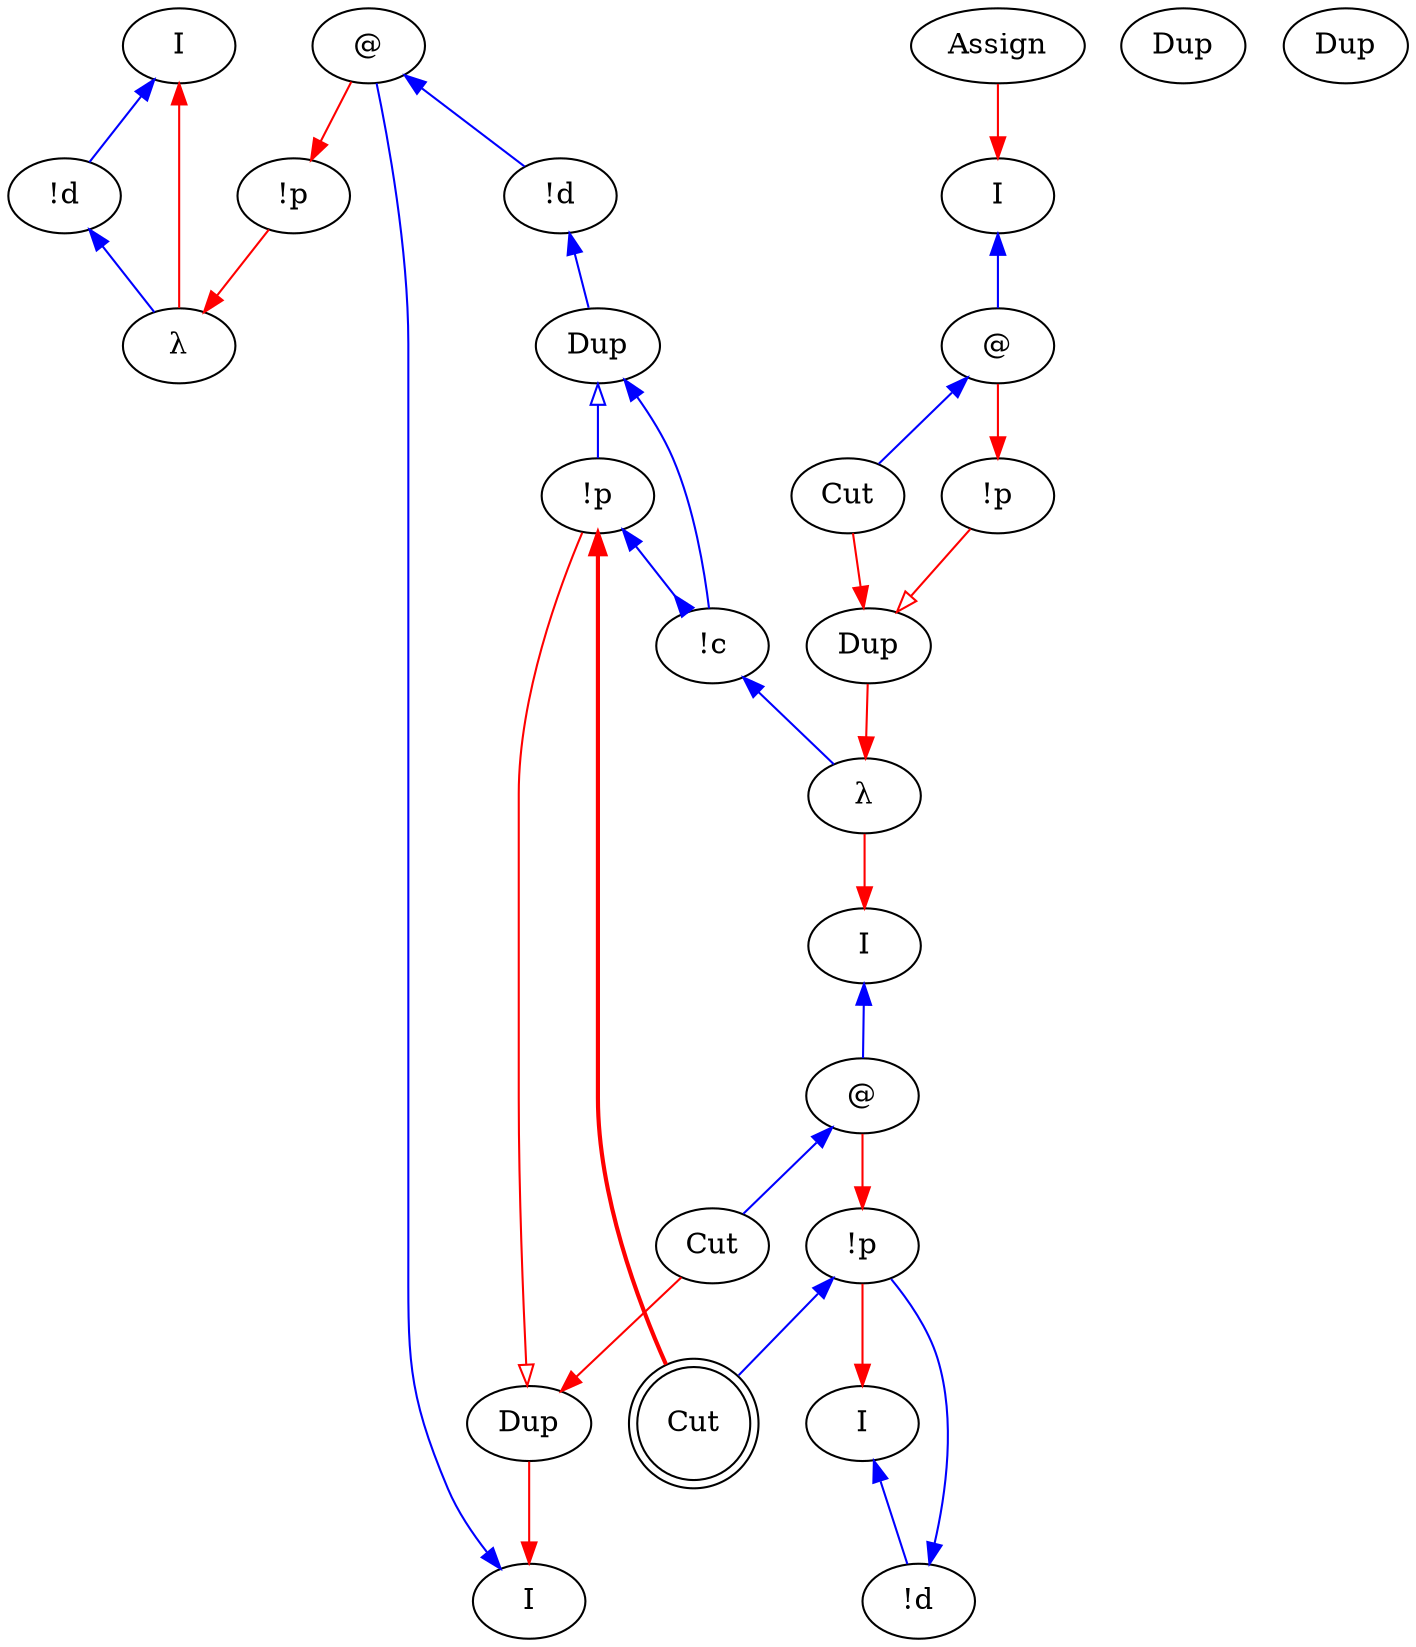 digraph {
rankdir="TB"
"I0" [label="I"]
"!d1" [label="!d"]
"λ2" [label="λ"]
"!p3" [label="!p"]
"I4" [label="I"]
"@5" [label="@"]
"!d6" [label="!d"]
"I7" [label="I"]
"!d8" [label="!d"]
"!p9" [label="!p"]
"I10" [label="I"]
"@11" [label="@"]
"λ12" [label="λ"]
"I13" [label="I"]
"@14" [label="@"]
"Assign15" [label="Assign"]
"Dup16" [label="Dup"]
"Dup17" [label="Dup"]
"Cut18" [label="Cut"]
"!p19" [label="!p"]
"Dup20" [label="Dup"]
"Dup21" [label="Dup"]
"Dup22" [label="Dup"]
"!p23" [label="!p"]
"Cut24" [label="Cut",shape=doublecircle]
"!c25" [label="!c"]
"Cut26" [label="Cut"]
"!p23" -> "!c25"[color=blue,weight=1,tooltip="h116",arrowtail=normal,arrowhead=inv,dir=both]
"!c25" -> "λ12"[color=blue,weight=1,tooltip="h34",arrowtail=normal,arrowhead=none,dir=both]
"Dup22" -> "!c25"[color=blue,weight=1,tooltip="hf107",arrowtail=normal,arrowhead=none,dir=both]
"Dup22" -> "!p23"[color=blue,weight=1,tooltip="hf113",arrowtail=onormal,arrowhead=none,dir=both]
"!d6" -> "Dup22"[color=blue,weight=1,tooltip="hf65",arrowtail=normal,arrowhead=none,dir=both]
"!d1" -> "λ2"[color=blue,weight=1,tooltip="i81",arrowtail=normal,arrowhead=none,dir=both]
"I0" -> "!d1"[color=blue,weight=1,tooltip="iret84",arrowtail=normal,arrowhead=none,dir=both]
"I13" -> "@14"[color=blue,weight=1,tooltip="lret19",arrowtail=normal,arrowhead=none,dir=both]
"I10" -> "@11"[color=blue,weight=1,tooltip="lret53",arrowtail=normal,arrowhead=none,dir=both]
"I4" -> "@5"[color=blue,weight=1,tooltip="lret75",arrowtail=normal,arrowhead=none,dir=both]
"@14" -> "Cut18"[color=blue,weight=1,tooltip="lval14",arrowtail=normal,arrowhead=none,dir=both]
"@11" -> "Cut26"[color=blue,weight=1,tooltip="lval48",arrowtail=normal,arrowhead=none,dir=both]
"@5" -> "!d6"[color=blue,weight=1,tooltip="lval70",arrowtail=normal,arrowhead=none,dir=both]
"Cut24" -> "!p23"[color=red,weight=2,tooltip="newrret117",arrowhead=normal,arrowtail=none,penwidth=2,dir=both]
"@14" -> "!p19"[color=red,weight=2,tooltip="newrret18",arrowhead=normal,arrowtail=none,dir=both]
"@11" -> "!p9"[color=red,weight=2,tooltip="newrret52",arrowhead=normal,arrowtail=none,dir=both]
"@5" -> "!p3"[color=red,weight=2,tooltip="newrret74",arrowhead=normal,arrowtail=none,dir=both]
"Cut26" -> "Dup21"[color=red,weight=2,tooltip="newrretf108",arrowhead=normal,arrowtail=none,dir=both]
"!p23" -> "Dup21"[color=red,weight=2,tooltip="newrretf114",arrowhead=onormal,arrowtail=none,dir=both]
"Dup17" -> "λ12"[color=red,weight=2,tooltip="newrretf31",arrowhead=normal,arrowtail=none,dir=both]
"!p9" -> "I7"[color=red,weight=2,tooltip="newrretf57",arrowhead=normal,arrowtail=none,dir=both]
"Dup21" -> "I4"[color=red,weight=2,tooltip="newrretf66",arrowhead=normal,arrowtail=none,dir=both]
"!p3" -> "λ2"[color=red,weight=2,tooltip="newrretf78",arrowhead=normal,arrowtail=none,dir=both]
"Cut18" -> "Dup17"[color=red,weight=2,tooltip="newrretf87",arrowhead=normal,arrowtail=none,dir=both]
"!p19" -> "Dup17"[color=red,weight=2,tooltip="newrretf91",arrowhead=onormal,arrowtail=none,dir=both]
"λ12" -> "I10"[color=red,weight=2,tooltip="ret42",arrowhead=normal,arrowtail=none,dir=both]
"Assign15" -> "I13"[color=red,weight=2,tooltip="ret8",arrowhead=normal,arrowtail=none,dir=both]
"λ2" -> "I0"[color=red,weight=2,tooltip="ret82",arrowhead=normal,arrowtail=none,dir=both]
"!p9" -> "Cut24"[color=blue,weight=1,tooltip="yB44",arrowtail=normal,arrowhead=none,dir=both]
"!d8" -> "!p9"[color=blue,weight=1,tooltip="yBf56",arrowtail=normal,arrowhead=none,dir=both]
"I7" -> "!d8"[color=blue,weight=1,tooltip="yret60",arrowtail=normal,arrowhead=none,dir=both]
}
